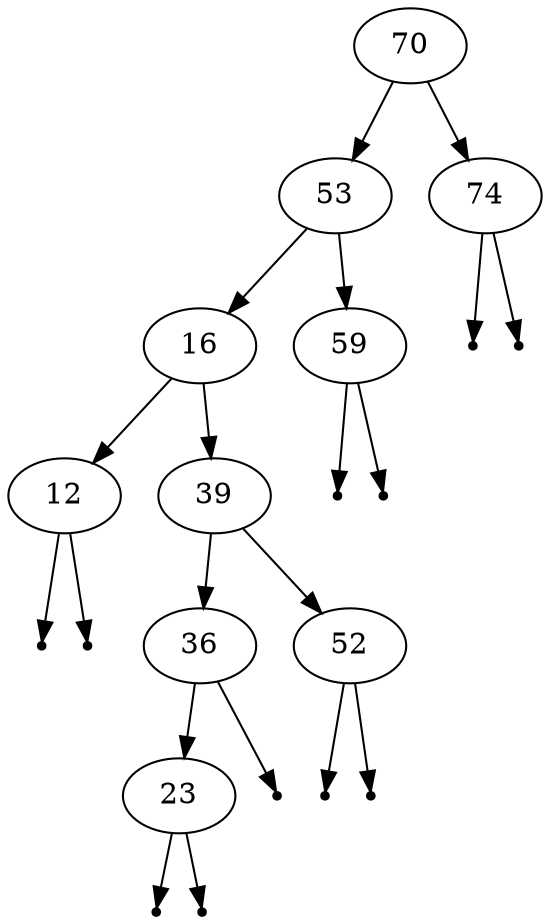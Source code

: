 digraph G {
	graph [ordering="out"];
	"70" -> "53"
	"70" -> "74"
	"53" -> "16"
	"53" -> "59"
	"16" -> "12"
	"16" -> "39"
	null0 [shape="point"]
	"12" -> null0
	null1 [shape="point"]
	"12" -> null1
	"39" -> "36"
	"39" -> "52"
	"36" -> "23"
	null2 [shape="point"]
	"36" -> null2
	null3 [shape="point"]
	"23" -> null3
	null4 [shape="point"]
	"23" -> null4
	null5 [shape="point"]
	"52" -> null5
	null6 [shape="point"]
	"52" -> null6
	null7 [shape="point"]
	"59" -> null7
	null8 [shape="point"]
	"59" -> null8
	null9 [shape="point"]
	"74" -> null9
	null10 [shape="point"]
	"74" -> null10
}
